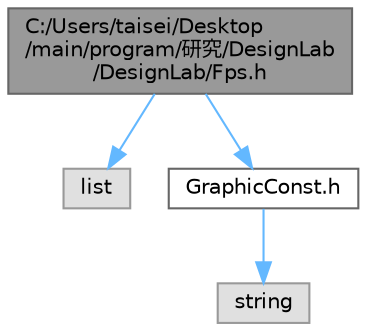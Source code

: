 digraph "C:/Users/taisei/Desktop/main/program/研究/DesignLab/DesignLab/Fps.h"
{
 // LATEX_PDF_SIZE
  bgcolor="transparent";
  edge [fontname=Helvetica,fontsize=10,labelfontname=Helvetica,labelfontsize=10];
  node [fontname=Helvetica,fontsize=10,shape=box,height=0.2,width=0.4];
  Node1 [id="Node000001",label="C:/Users/taisei/Desktop\l/main/program/研究/DesignLab\l/DesignLab/Fps.h",height=0.2,width=0.4,color="gray40", fillcolor="grey60", style="filled", fontcolor="black",tooltip="Fpsクラスの実装．"];
  Node1 -> Node2 [id="edge1_Node000001_Node000002",color="steelblue1",style="solid",tooltip=" "];
  Node2 [id="Node000002",label="list",height=0.2,width=0.4,color="grey60", fillcolor="#E0E0E0", style="filled",tooltip=" "];
  Node1 -> Node3 [id="edge2_Node000001_Node000003",color="steelblue1",style="solid",tooltip=" "];
  Node3 [id="Node000003",label="GraphicConst.h",height=0.2,width=0.4,color="grey40", fillcolor="white", style="filled",URL="$_graphic_const_8h.html",tooltip="画像表示処理用の定数．"];
  Node3 -> Node4 [id="edge3_Node000003_Node000004",color="steelblue1",style="solid",tooltip=" "];
  Node4 [id="Node000004",label="string",height=0.2,width=0.4,color="grey60", fillcolor="#E0E0E0", style="filled",tooltip=" "];
}
